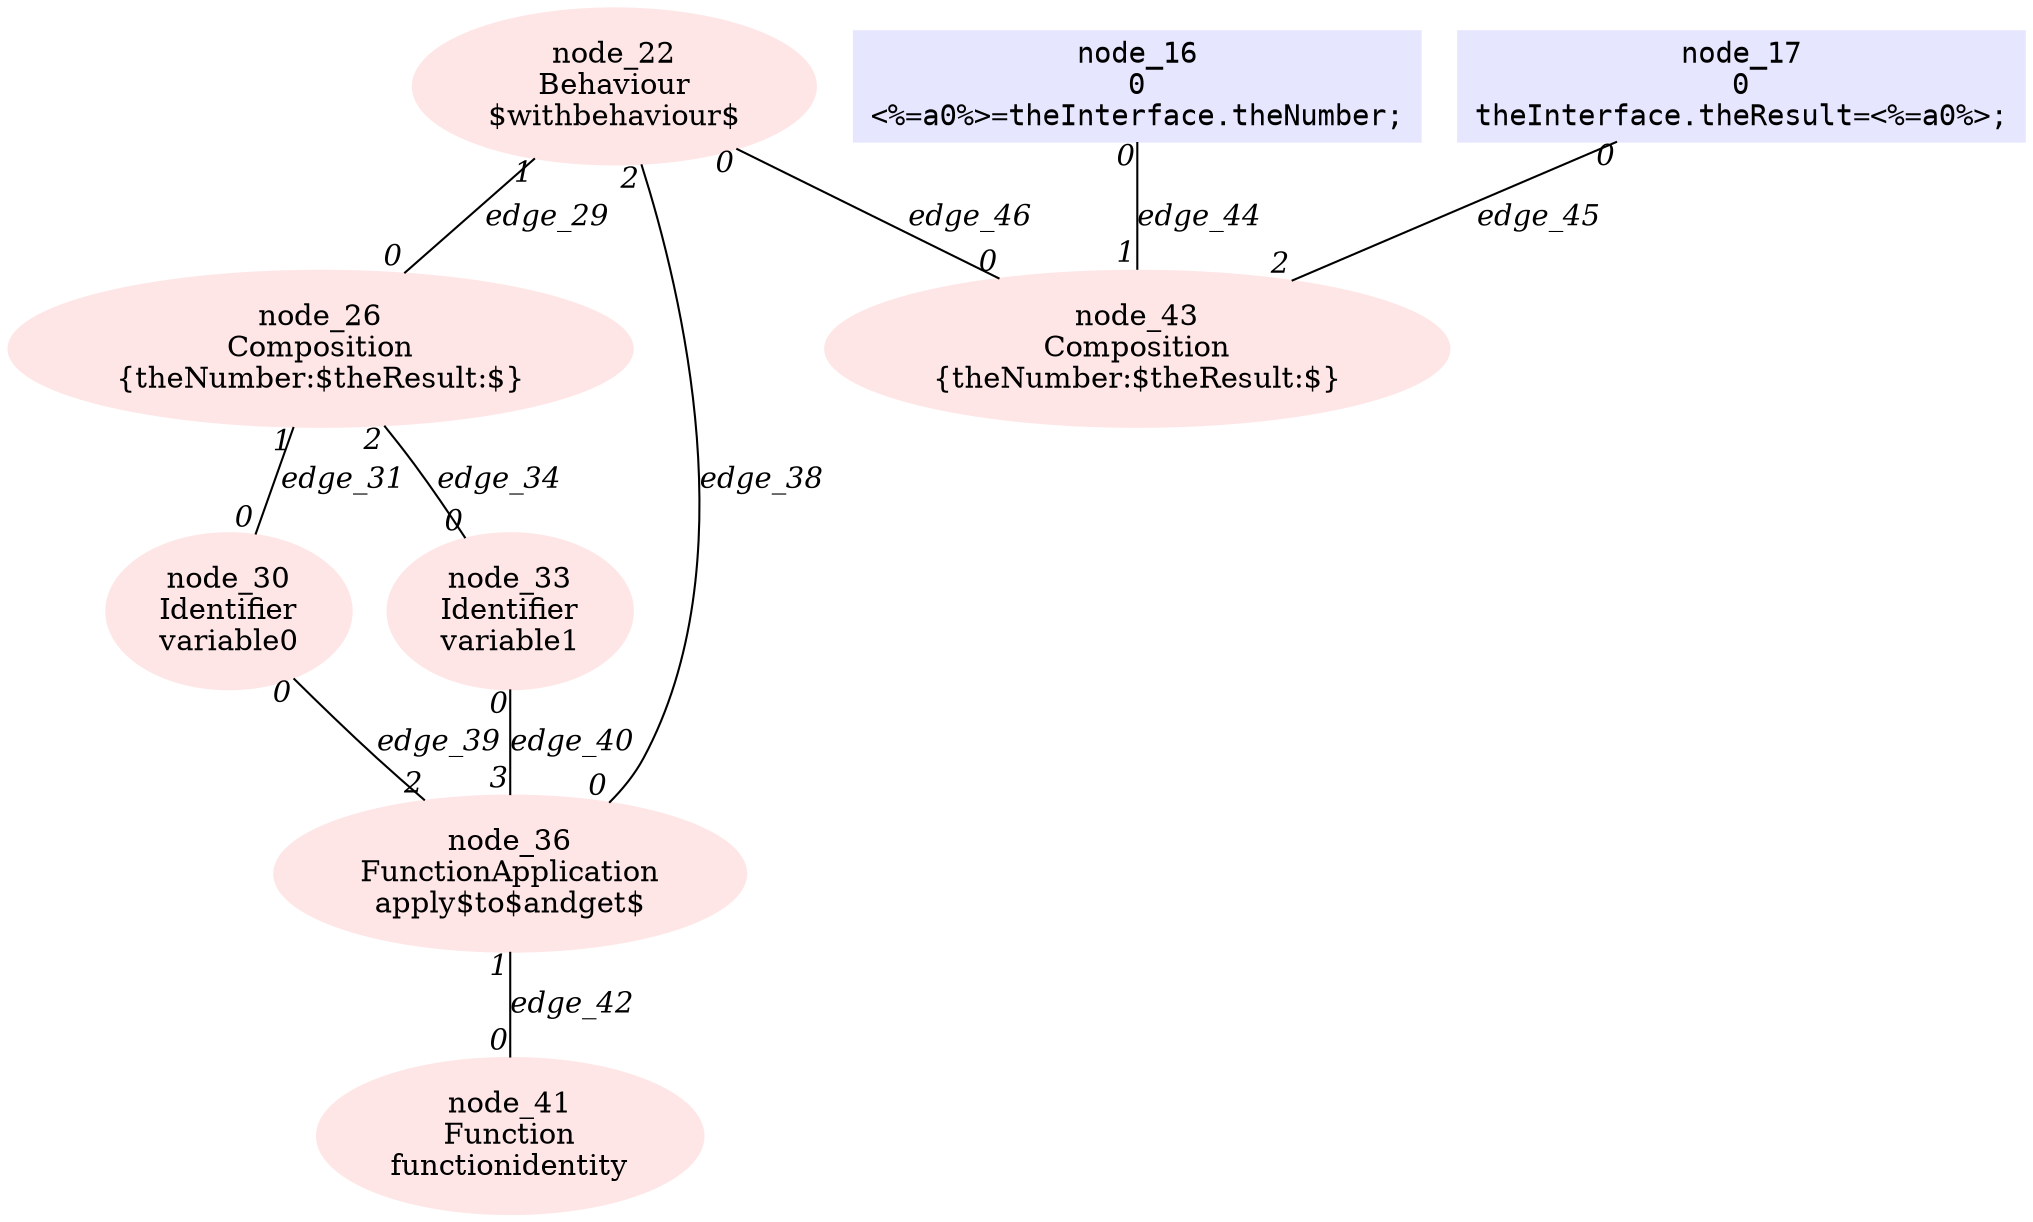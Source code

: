 digraph g{node_22 [shape=ellipse, style=filled, color="0.0 0.1 1.0", label="node_22
Behaviour
$withbehaviour$" ]
node_26 [shape=ellipse, style=filled, color="0.0 0.1 1.0", label="node_26
Composition
{theNumber:$theResult:$}" ]
node_30 [shape=ellipse, style=filled, color="0.0 0.1 1.0", label="node_30
Identifier
variable0" ]
node_33 [shape=ellipse, style=filled, color="0.0 0.1 1.0", label="node_33
Identifier
variable1" ]
node_36 [shape=ellipse, style=filled, color="0.0 0.1 1.0", label="node_36
FunctionApplication
apply$to$andget$" ]
node_41 [shape=ellipse, style=filled, color="0.0 0.1 1.0", label="node_41
Function
functionidentity" ]
node_43 [shape=ellipse, style=filled, color="0.0 0.1 1.0", label="node_43
Composition
{theNumber:$theResult:$}" ]
node_16 [shape=box, style=filled, color="0.66 0.1 1.0", fontname="Courier", label="node_16
0
<%=a0%>=theInterface.theNumber;
" ]
node_17 [shape=box, style=filled, color="0.66 0.1 1.0", fontname="Courier", label="node_17
0
theInterface.theResult=<%=a0%>;
" ]
node_22 -> node_26 [dir=none, arrowHead=none, fontname="Times-Italic", label="edge_29",  headlabel="0", taillabel="1" ]
node_26 -> node_30 [dir=none, arrowHead=none, fontname="Times-Italic", label="edge_31",  headlabel="0", taillabel="1" ]
node_26 -> node_33 [dir=none, arrowHead=none, fontname="Times-Italic", label="edge_34",  headlabel="0", taillabel="2" ]
node_22 -> node_36 [dir=none, arrowHead=none, fontname="Times-Italic", label="edge_38",  headlabel="0", taillabel="2" ]
node_30 -> node_36 [dir=none, arrowHead=none, fontname="Times-Italic", label="edge_39",  headlabel="2", taillabel="0" ]
node_33 -> node_36 [dir=none, arrowHead=none, fontname="Times-Italic", label="edge_40",  headlabel="3", taillabel="0" ]
node_36 -> node_41 [dir=none, arrowHead=none, fontname="Times-Italic", label="edge_42",  headlabel="0", taillabel="1" ]
node_16 -> node_43 [dir=none, arrowHead=none, fontname="Times-Italic", label="edge_44",  headlabel="1", taillabel="0" ]
node_17 -> node_43 [dir=none, arrowHead=none, fontname="Times-Italic", label="edge_45",  headlabel="2", taillabel="0" ]
node_22 -> node_43 [dir=none, arrowHead=none, fontname="Times-Italic", label="edge_46",  headlabel="0", taillabel="0" ]
}